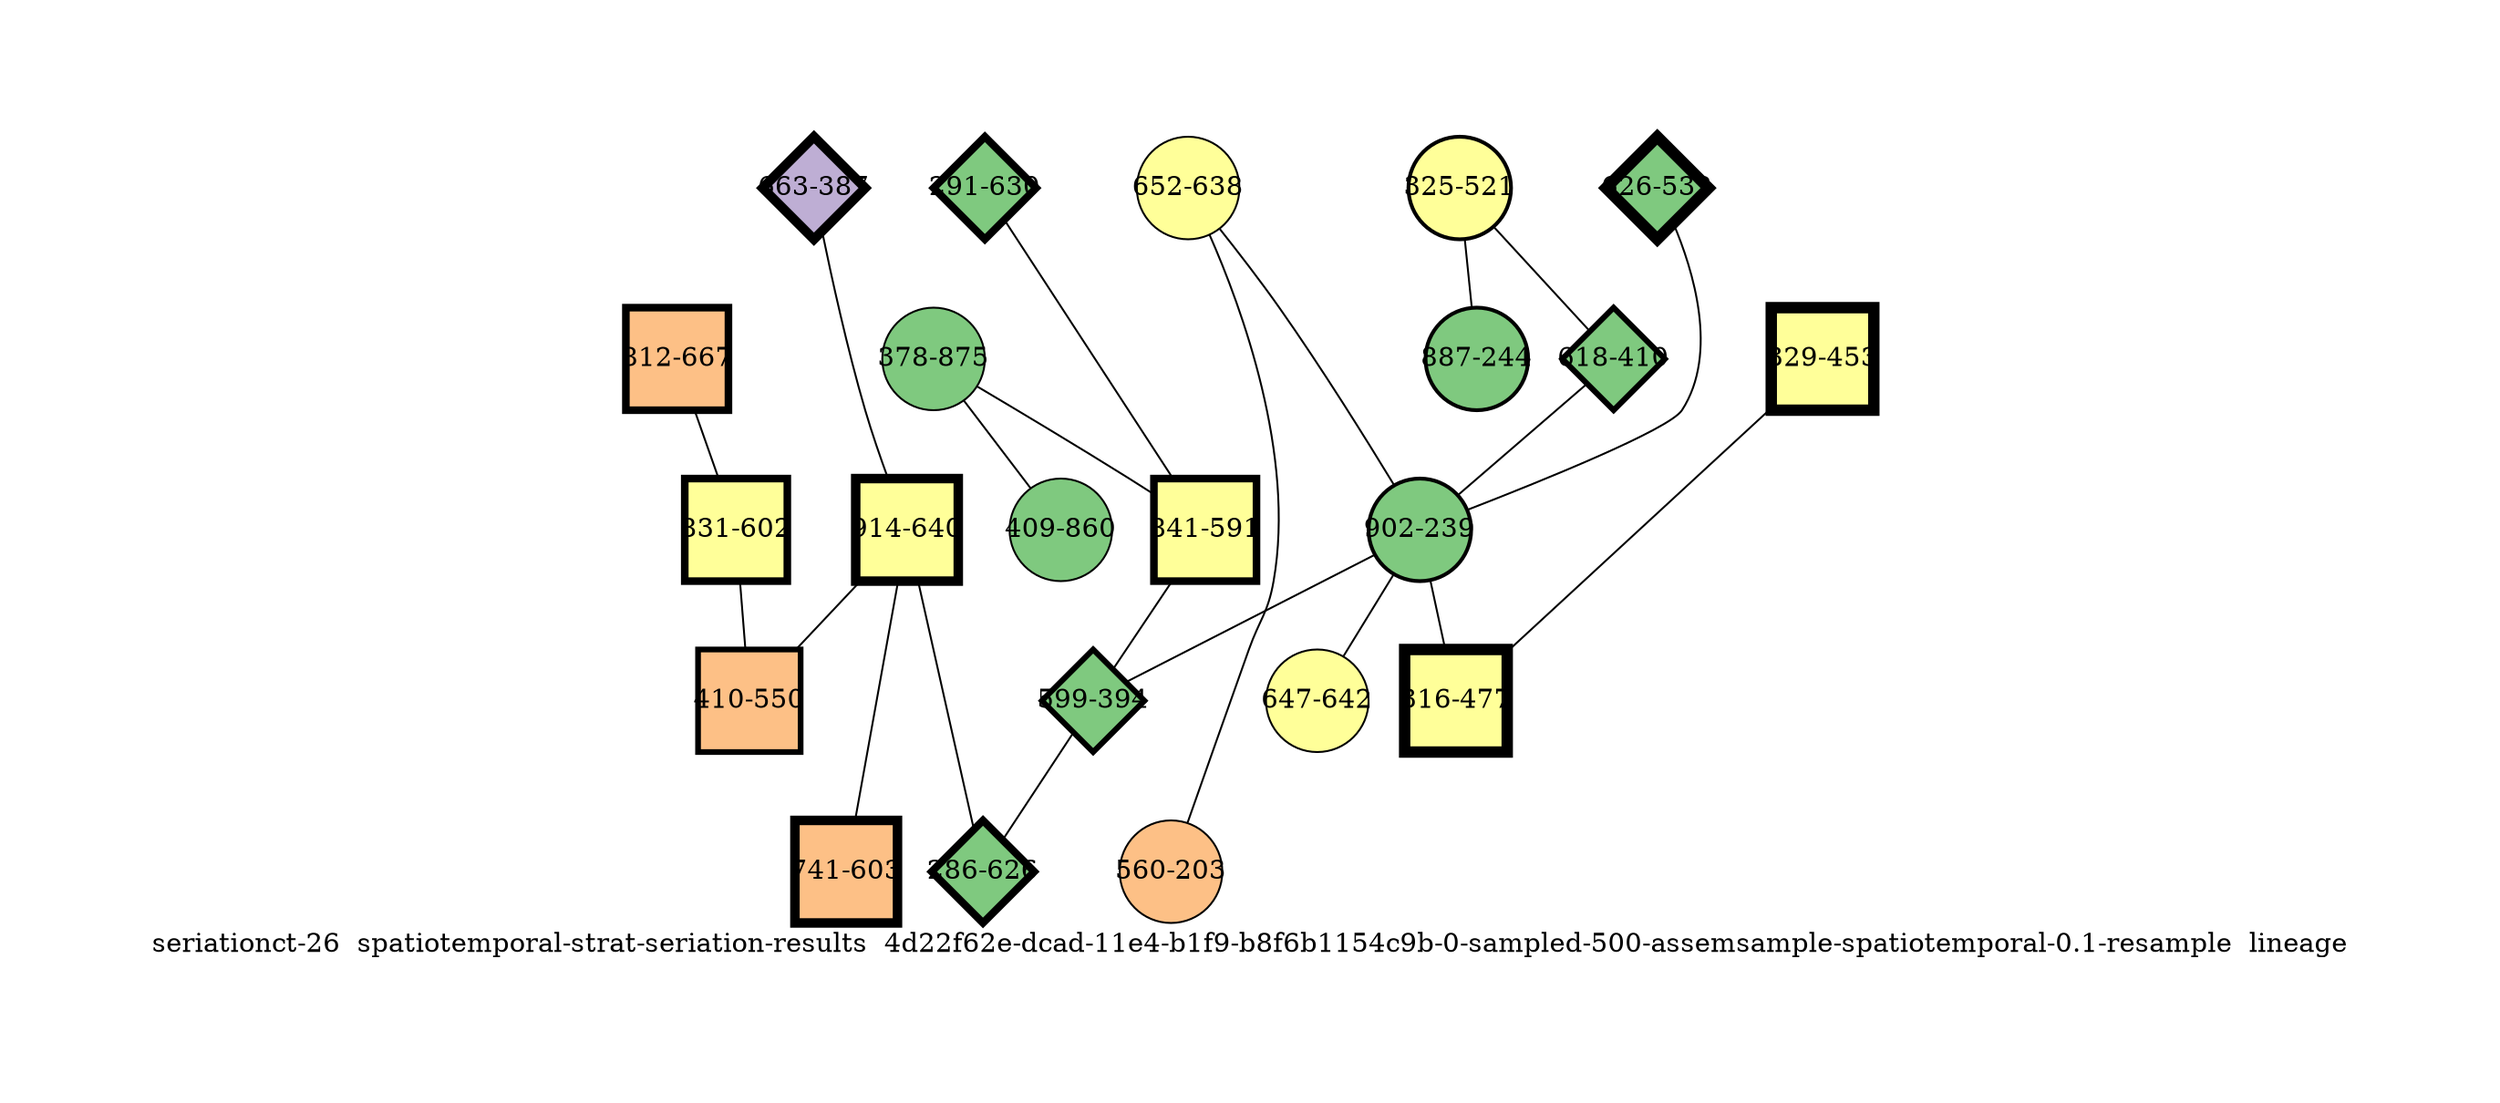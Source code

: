 strict graph "seriationct-26  spatiotemporal-strat-seriation-results  4d22f62e-dcad-11e4-b1f9-b8f6b1154c9b-0-sampled-500-assemsample-spatiotemporal-0.1-resample  lineage" {
labelloc=b;
ratio=auto;
pad="1.0";
label="seriationct-26  spatiotemporal-strat-seriation-results  4d22f62e-dcad-11e4-b1f9-b8f6b1154c9b-0-sampled-500-assemsample-spatiotemporal-0.1-resample  lineage";
node [width="0.75", style=filled, fixedsize=true, height="0.75", shape=circle, label=""];
0 [xCoordinate="630.0", appears_in_slice=4, yCoordinate="291.0", colorscheme=accent6, lineage_id=2, short_label="291-630", label="291-630", shape=diamond, cluster_id=0, fillcolor=1, size="500.0", id=0, penwidth="4.0"];
1 [xCoordinate="521.0", appears_in_slice=2, yCoordinate="325.0", colorscheme=accent6, lineage_id=0, short_label="325-521", label="325-521", shape=circle, cluster_id=3, fillcolor=4, size="500.0", id=7, penwidth="2.0"];
2 [xCoordinate="875.0", appears_in_slice=1, yCoordinate="378.0", colorscheme=accent6, lineage_id=0, short_label="378-875", label="378-875", shape=circle, cluster_id=0, fillcolor=1, size="500.0", id=2, penwidth="1.0"];
3 [xCoordinate="453.0", appears_in_slice=6, yCoordinate="329.0", colorscheme=accent6, lineage_id=1, short_label="329-453", label="329-453", shape=square, cluster_id=3, fillcolor=4, size="500.0", id=3, penwidth="6.0"];
4 [xCoordinate="638.0", appears_in_slice=1, yCoordinate="652.0", colorscheme=accent6, lineage_id=0, short_label="652-638", label="652-638", shape=circle, cluster_id=3, fillcolor=4, size="500.0", id=4, penwidth="1.0"];
5 [xCoordinate="532.0", appears_in_slice=6, yCoordinate="626.0", colorscheme=accent6, lineage_id=2, short_label="626-532", label="626-532", shape=diamond, cluster_id=0, fillcolor=1, size="500.0", id=5, penwidth="6.0"];
6 [xCoordinate="203.0", appears_in_slice=1, yCoordinate="560.0", colorscheme=accent6, lineage_id=0, short_label="560-203", label="560-203", shape=circle, cluster_id=2, fillcolor=3, size="500.0", id=6, penwidth="1.0"];
7 [xCoordinate="410.0", appears_in_slice=3, yCoordinate="618.0", colorscheme=accent6, lineage_id=2, short_label="618-410", label="618-410", shape=diamond, cluster_id=0, fillcolor=1, size="500.0", id=1, penwidth="3.0"];
8 [xCoordinate="860.0", appears_in_slice=1, yCoordinate="409.0", colorscheme=accent6, lineage_id=0, short_label="409-860", label="409-860", shape=circle, cluster_id=0, fillcolor=1, size="500.0", id=8, penwidth="1.0"];
9 [xCoordinate="667.0", appears_in_slice=4, yCoordinate="812.0", colorscheme=accent6, lineage_id=1, short_label="812-667", label="812-667", shape=square, cluster_id=2, fillcolor=3, size="500.0", id=9, penwidth="4.0"];
10 [xCoordinate="602.0", appears_in_slice=4, yCoordinate="831.0", colorscheme=accent6, lineage_id=1, short_label="831-602", label="831-602", shape=square, cluster_id=3, fillcolor=4, size="500.0", id=10, penwidth="4.0"];
11 [xCoordinate="387.0", appears_in_slice=5, yCoordinate="663.0", colorscheme=accent6, lineage_id=2, short_label="663-387", label="663-387", shape=diamond, cluster_id=1, fillcolor=2, size="500.0", id=11, penwidth="5.0"];
12 [xCoordinate="239.0", appears_in_slice=2, yCoordinate="902.0", colorscheme=accent6, lineage_id=0, short_label="902-239", label="902-239", shape=circle, cluster_id=0, fillcolor=1, size="500.0", id=12, penwidth="2.0"];
13 [xCoordinate="591.0", appears_in_slice=4, yCoordinate="841.0", colorscheme=accent6, lineage_id=1, short_label="841-591", label="841-591", shape=square, cluster_id=3, fillcolor=4, size="500.0", id=13, penwidth="4.0"];
14 [xCoordinate="640.0", appears_in_slice=5, yCoordinate="914.0", colorscheme=accent6, lineage_id=1, short_label="914-640", label="914-640", shape=square, cluster_id=3, fillcolor=4, size="500.0", id=14, penwidth="5.0"];
15 [xCoordinate="550.0", appears_in_slice=3, yCoordinate="410.0", colorscheme=accent6, lineage_id=1, short_label="410-550", label="410-550", shape=square, cluster_id=2, fillcolor=3, size="500.0", id=15, penwidth="3.0"];
16 [xCoordinate="244.0", appears_in_slice=2, yCoordinate="887.0", colorscheme=accent6, lineage_id=0, short_label="887-244", label="887-244", shape=circle, cluster_id=0, fillcolor=1, size="500.0", id=16, penwidth="2.0"];
17 [xCoordinate="394.0", appears_in_slice=3, yCoordinate="599.0", colorscheme=accent6, lineage_id=2, short_label="599-394", label="599-394", shape=diamond, cluster_id=0, fillcolor=1, size="500.0", id=17, penwidth="3.0"];
18 [xCoordinate="477.0", appears_in_slice=6, yCoordinate="316.0", colorscheme=accent6, lineage_id=1, short_label="316-477", label="316-477", shape=square, cluster_id=3, fillcolor=4, size="500.0", id=18, penwidth="6.0"];
19 [xCoordinate="603.0", appears_in_slice=5, yCoordinate="741.0", colorscheme=accent6, lineage_id=1, short_label="741-603", label="741-603", shape=square, cluster_id=2, fillcolor=3, size="500.0", id=19, penwidth="5.0"];
20 [xCoordinate="626.0", appears_in_slice=4, yCoordinate="286.0", colorscheme=accent6, lineage_id=2, short_label="286-626", label="286-626", shape=diamond, cluster_id=0, fillcolor=1, size="500.0", id=20, penwidth="4.0"];
21 [xCoordinate="642.0", appears_in_slice=1, yCoordinate="647.0", colorscheme=accent6, lineage_id=0, short_label="647-642", label="647-642", shape=circle, cluster_id=3, fillcolor=4, size="500.0", id=21, penwidth="1.0"];
0 -- 13  [inverseweight="1.7334381132", weight="0.576888204074"];
1 -- 16  [inverseweight="23.6756861905", weight="0.0422374241639"];
1 -- 7  [inverseweight="2.21061557502", weight="0.452362686348"];
2 -- 8  [inverseweight="23.8909241284", weight="0.0418568990729"];
2 -- 13  [inverseweight="1.85152170595", weight="0.540096287712"];
3 -- 18  [inverseweight="1.28643993749", weight="0.777339050865"];
4 -- 12  [inverseweight="1.6408530768", weight="0.609439086374"];
4 -- 6  [inverseweight="1.52984623921", weight="0.65366046232"];
5 -- 12  [inverseweight="1.0593077694", weight="0.944012711779"];
7 -- 12  [inverseweight="1.85185185185", weight="0.54"];
9 -- 10  [inverseweight="17.06971855", weight="0.0585832740635"];
10 -- 15  [inverseweight="1.83531041578", weight="0.544866956238"];
11 -- 14  [inverseweight="17.010345436", weight="0.0587877538268"];
12 -- 17  [inverseweight="2.08910812366", weight="0.478673166158"];
12 -- 18  [inverseweight="1.45020774264", weight="0.689556379131"];
12 -- 21  [inverseweight="1.60782509708", weight="0.621958197952"];
13 -- 17  [inverseweight="2.07228185056", weight="0.482559840849"];
14 -- 19  [inverseweight="15.3864363724", weight="0.0649923072371"];
14 -- 20  [inverseweight="2.19471411958", weight="0.455640208937"];
14 -- 15  [inverseweight="2.23718685071", weight="0.446989932773"];
17 -- 20  [inverseweight="4.34634743009", weight="0.230078247559"];
}
